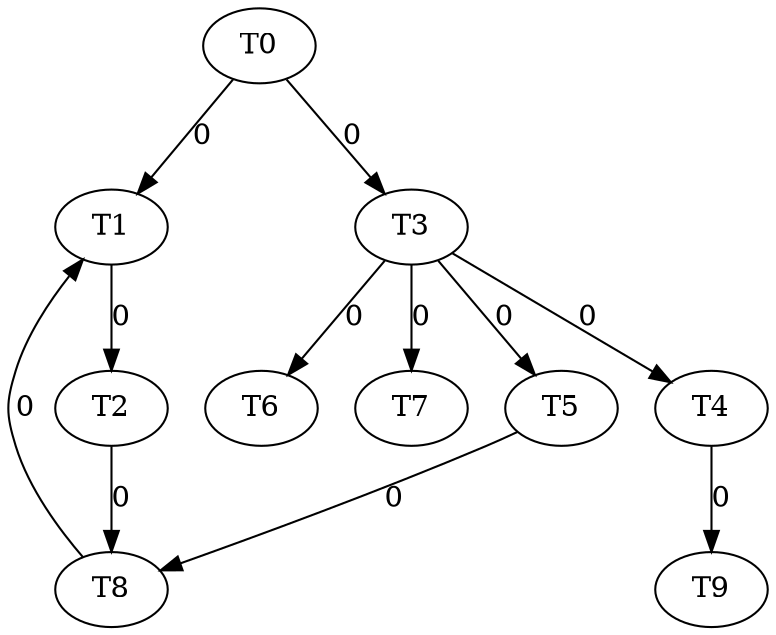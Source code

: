digraph "graph_09.47-17.04.2020" {
	0 [label=T0]
	1 [label=T1]
	2 [label=T2]
	3 [label=T3]
	4 [label=T4]
	5 [label=T5]
	6 [label=T6]
	7 [label=T7]
	8 [label=T8]
	9 [label=T9]
	0 -> 1 [label=0]
	0 -> 3 [label=0]
	1 -> 2 [label=0]
	2 -> 8 [label=0]
	3 -> 4 [label=0]
	3 -> 5 [label=0]
	3 -> 6 [label=0]
	3 -> 7 [label=0]
	4 -> 9 [label=0]
	5 -> 8 [label=0]
	8 -> 1 [label=0]
}
